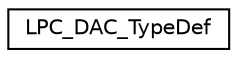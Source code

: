 digraph "Graphical Class Hierarchy"
{
  edge [fontname="Helvetica",fontsize="10",labelfontname="Helvetica",labelfontsize="10"];
  node [fontname="Helvetica",fontsize="10",shape=record];
  rankdir="LR";
  Node1 [label="LPC_DAC_TypeDef",height=0.2,width=0.4,color="black", fillcolor="white", style="filled",URL="$d4/d9e/structLPC__DAC__TypeDef.html"];
}
